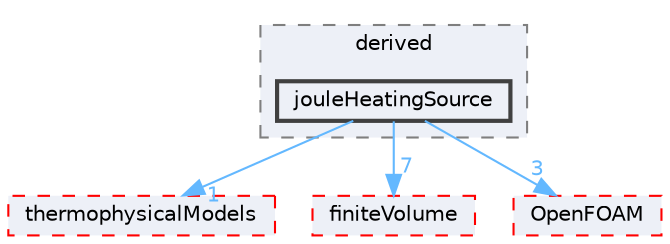 digraph "src/fvOptions/sources/derived/jouleHeatingSource"
{
 // LATEX_PDF_SIZE
  bgcolor="transparent";
  edge [fontname=Helvetica,fontsize=10,labelfontname=Helvetica,labelfontsize=10];
  node [fontname=Helvetica,fontsize=10,shape=box,height=0.2,width=0.4];
  compound=true
  subgraph clusterdir_04ada5f3e1c5f73b4b84eeccdf3d9cec {
    graph [ bgcolor="#edf0f7", pencolor="grey50", label="derived", fontname=Helvetica,fontsize=10 style="filled,dashed", URL="dir_04ada5f3e1c5f73b4b84eeccdf3d9cec.html",tooltip=""]
  dir_97ebbd37be635759c181c8a3ab7cebfe [label="jouleHeatingSource", fillcolor="#edf0f7", color="grey25", style="filled,bold", URL="dir_97ebbd37be635759c181c8a3ab7cebfe.html",tooltip=""];
  }
  dir_2778d089ec5c4f66810b11f753867003 [label="thermophysicalModels", fillcolor="#edf0f7", color="red", style="filled,dashed", URL="dir_2778d089ec5c4f66810b11f753867003.html",tooltip=""];
  dir_9bd15774b555cf7259a6fa18f99fe99b [label="finiteVolume", fillcolor="#edf0f7", color="red", style="filled,dashed", URL="dir_9bd15774b555cf7259a6fa18f99fe99b.html",tooltip=""];
  dir_c5473ff19b20e6ec4dfe5c310b3778a8 [label="OpenFOAM", fillcolor="#edf0f7", color="red", style="filled,dashed", URL="dir_c5473ff19b20e6ec4dfe5c310b3778a8.html",tooltip=""];
  dir_97ebbd37be635759c181c8a3ab7cebfe->dir_2778d089ec5c4f66810b11f753867003 [headlabel="1", labeldistance=1.5 headhref="dir_002004_004022.html" href="dir_002004_004022.html" color="steelblue1" fontcolor="steelblue1"];
  dir_97ebbd37be635759c181c8a3ab7cebfe->dir_9bd15774b555cf7259a6fa18f99fe99b [headlabel="7", labeldistance=1.5 headhref="dir_002004_001387.html" href="dir_002004_001387.html" color="steelblue1" fontcolor="steelblue1"];
  dir_97ebbd37be635759c181c8a3ab7cebfe->dir_c5473ff19b20e6ec4dfe5c310b3778a8 [headlabel="3", labeldistance=1.5 headhref="dir_002004_002695.html" href="dir_002004_002695.html" color="steelblue1" fontcolor="steelblue1"];
}
